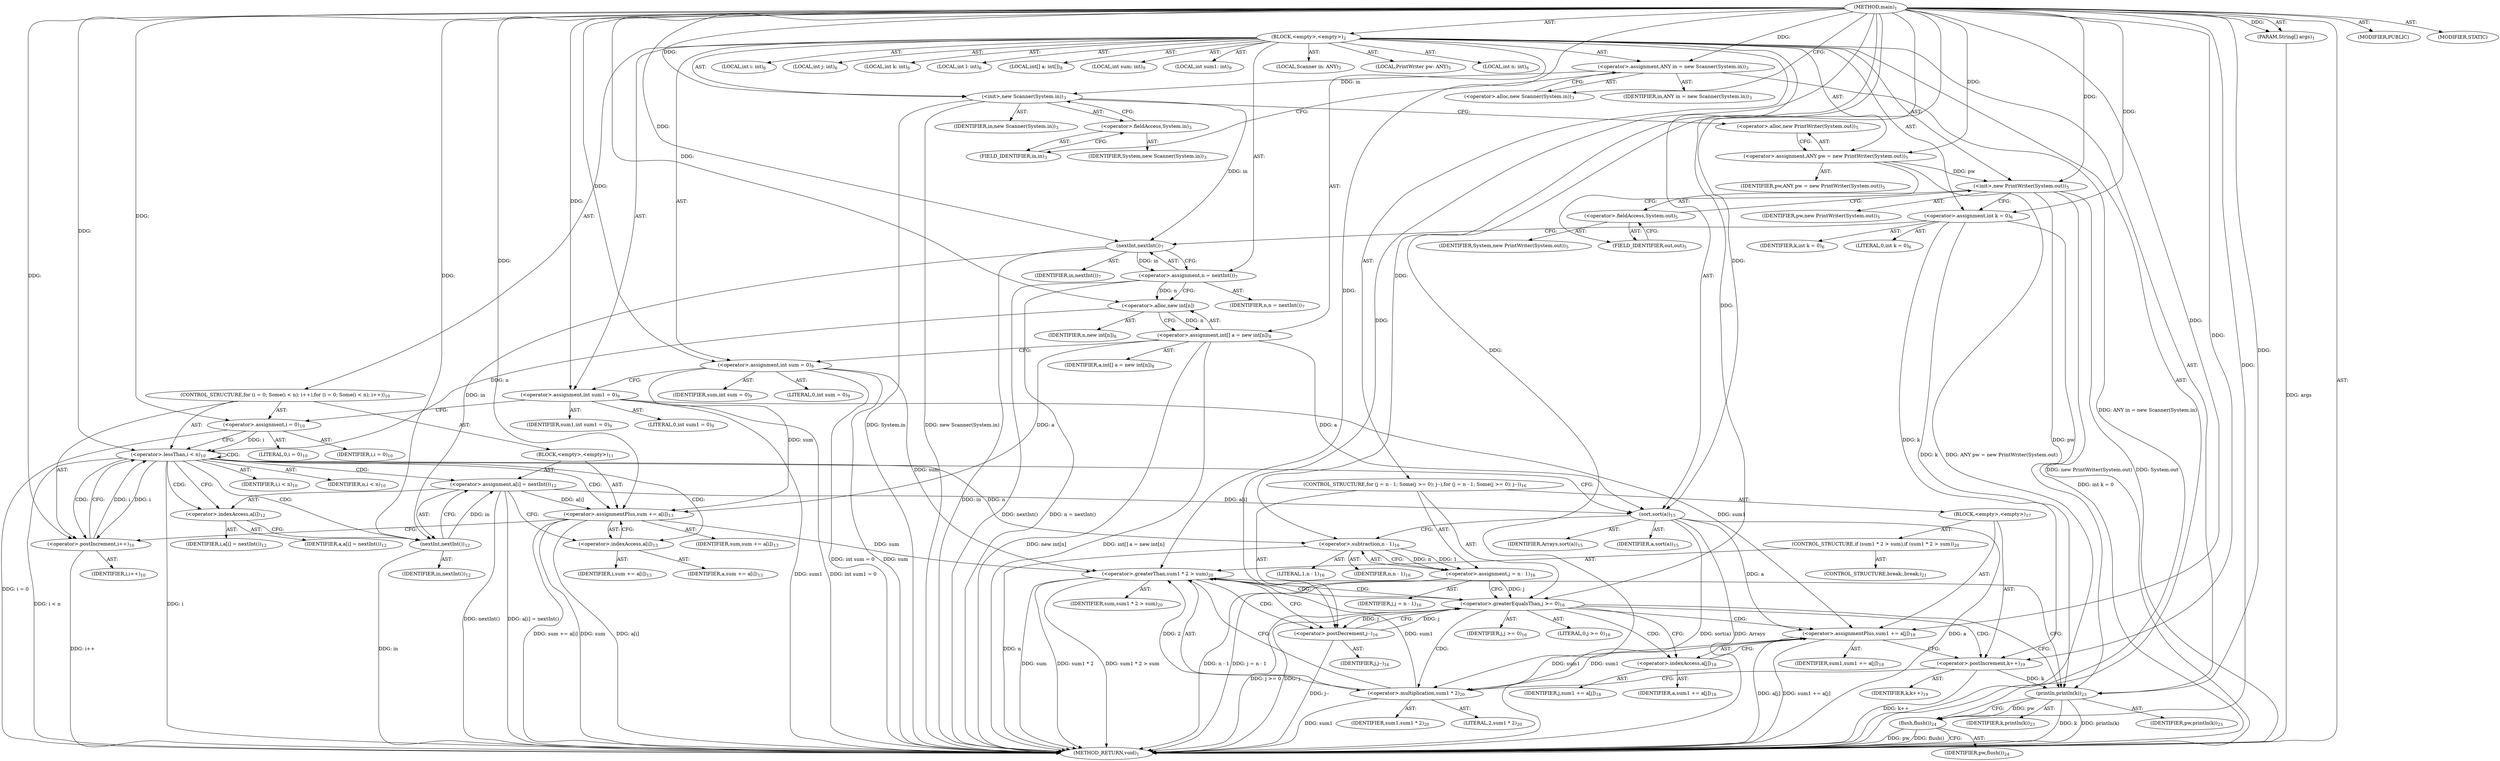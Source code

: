 digraph "main" {  
"21" [label = <(METHOD,main)<SUB>1</SUB>> ]
"22" [label = <(PARAM,String[] args)<SUB>1</SUB>> ]
"23" [label = <(BLOCK,&lt;empty&gt;,&lt;empty&gt;)<SUB>2</SUB>> ]
"4" [label = <(LOCAL,Scanner in: ANY)<SUB>3</SUB>> ]
"24" [label = <(&lt;operator&gt;.assignment,ANY in = new Scanner(System.in))<SUB>3</SUB>> ]
"25" [label = <(IDENTIFIER,in,ANY in = new Scanner(System.in))<SUB>3</SUB>> ]
"26" [label = <(&lt;operator&gt;.alloc,new Scanner(System.in))<SUB>3</SUB>> ]
"27" [label = <(&lt;init&gt;,new Scanner(System.in))<SUB>3</SUB>> ]
"3" [label = <(IDENTIFIER,in,new Scanner(System.in))<SUB>3</SUB>> ]
"28" [label = <(&lt;operator&gt;.fieldAccess,System.in)<SUB>3</SUB>> ]
"29" [label = <(IDENTIFIER,System,new Scanner(System.in))<SUB>3</SUB>> ]
"30" [label = <(FIELD_IDENTIFIER,in,in)<SUB>3</SUB>> ]
"6" [label = <(LOCAL,PrintWriter pw: ANY)<SUB>5</SUB>> ]
"31" [label = <(&lt;operator&gt;.assignment,ANY pw = new PrintWriter(System.out))<SUB>5</SUB>> ]
"32" [label = <(IDENTIFIER,pw,ANY pw = new PrintWriter(System.out))<SUB>5</SUB>> ]
"33" [label = <(&lt;operator&gt;.alloc,new PrintWriter(System.out))<SUB>5</SUB>> ]
"34" [label = <(&lt;init&gt;,new PrintWriter(System.out))<SUB>5</SUB>> ]
"5" [label = <(IDENTIFIER,pw,new PrintWriter(System.out))<SUB>5</SUB>> ]
"35" [label = <(&lt;operator&gt;.fieldAccess,System.out)<SUB>5</SUB>> ]
"36" [label = <(IDENTIFIER,System,new PrintWriter(System.out))<SUB>5</SUB>> ]
"37" [label = <(FIELD_IDENTIFIER,out,out)<SUB>5</SUB>> ]
"38" [label = <(LOCAL,int n: int)<SUB>6</SUB>> ]
"39" [label = <(LOCAL,int i: int)<SUB>6</SUB>> ]
"40" [label = <(LOCAL,int j: int)<SUB>6</SUB>> ]
"41" [label = <(LOCAL,int k: int)<SUB>6</SUB>> ]
"42" [label = <(LOCAL,int l: int)<SUB>6</SUB>> ]
"43" [label = <(&lt;operator&gt;.assignment,int k = 0)<SUB>6</SUB>> ]
"44" [label = <(IDENTIFIER,k,int k = 0)<SUB>6</SUB>> ]
"45" [label = <(LITERAL,0,int k = 0)<SUB>6</SUB>> ]
"46" [label = <(&lt;operator&gt;.assignment,n = nextInt())<SUB>7</SUB>> ]
"47" [label = <(IDENTIFIER,n,n = nextInt())<SUB>7</SUB>> ]
"48" [label = <(nextInt,nextInt())<SUB>7</SUB>> ]
"49" [label = <(IDENTIFIER,in,nextInt())<SUB>7</SUB>> ]
"50" [label = <(LOCAL,int[] a: int[])<SUB>8</SUB>> ]
"51" [label = <(&lt;operator&gt;.assignment,int[] a = new int[n])<SUB>8</SUB>> ]
"52" [label = <(IDENTIFIER,a,int[] a = new int[n])<SUB>8</SUB>> ]
"53" [label = <(&lt;operator&gt;.alloc,new int[n])> ]
"54" [label = <(IDENTIFIER,n,new int[n])<SUB>8</SUB>> ]
"55" [label = <(LOCAL,int sum: int)<SUB>9</SUB>> ]
"56" [label = <(LOCAL,int sum1: int)<SUB>9</SUB>> ]
"57" [label = <(&lt;operator&gt;.assignment,int sum = 0)<SUB>9</SUB>> ]
"58" [label = <(IDENTIFIER,sum,int sum = 0)<SUB>9</SUB>> ]
"59" [label = <(LITERAL,0,int sum = 0)<SUB>9</SUB>> ]
"60" [label = <(&lt;operator&gt;.assignment,int sum1 = 0)<SUB>9</SUB>> ]
"61" [label = <(IDENTIFIER,sum1,int sum1 = 0)<SUB>9</SUB>> ]
"62" [label = <(LITERAL,0,int sum1 = 0)<SUB>9</SUB>> ]
"63" [label = <(CONTROL_STRUCTURE,for (i = 0; Some(i &lt; n); i++),for (i = 0; Some(i &lt; n); i++))<SUB>10</SUB>> ]
"64" [label = <(&lt;operator&gt;.assignment,i = 0)<SUB>10</SUB>> ]
"65" [label = <(IDENTIFIER,i,i = 0)<SUB>10</SUB>> ]
"66" [label = <(LITERAL,0,i = 0)<SUB>10</SUB>> ]
"67" [label = <(&lt;operator&gt;.lessThan,i &lt; n)<SUB>10</SUB>> ]
"68" [label = <(IDENTIFIER,i,i &lt; n)<SUB>10</SUB>> ]
"69" [label = <(IDENTIFIER,n,i &lt; n)<SUB>10</SUB>> ]
"70" [label = <(&lt;operator&gt;.postIncrement,i++)<SUB>10</SUB>> ]
"71" [label = <(IDENTIFIER,i,i++)<SUB>10</SUB>> ]
"72" [label = <(BLOCK,&lt;empty&gt;,&lt;empty&gt;)<SUB>11</SUB>> ]
"73" [label = <(&lt;operator&gt;.assignment,a[i] = nextInt())<SUB>12</SUB>> ]
"74" [label = <(&lt;operator&gt;.indexAccess,a[i])<SUB>12</SUB>> ]
"75" [label = <(IDENTIFIER,a,a[i] = nextInt())<SUB>12</SUB>> ]
"76" [label = <(IDENTIFIER,i,a[i] = nextInt())<SUB>12</SUB>> ]
"77" [label = <(nextInt,nextInt())<SUB>12</SUB>> ]
"78" [label = <(IDENTIFIER,in,nextInt())<SUB>12</SUB>> ]
"79" [label = <(&lt;operator&gt;.assignmentPlus,sum += a[i])<SUB>13</SUB>> ]
"80" [label = <(IDENTIFIER,sum,sum += a[i])<SUB>13</SUB>> ]
"81" [label = <(&lt;operator&gt;.indexAccess,a[i])<SUB>13</SUB>> ]
"82" [label = <(IDENTIFIER,a,sum += a[i])<SUB>13</SUB>> ]
"83" [label = <(IDENTIFIER,i,sum += a[i])<SUB>13</SUB>> ]
"84" [label = <(sort,sort(a))<SUB>15</SUB>> ]
"85" [label = <(IDENTIFIER,Arrays,sort(a))<SUB>15</SUB>> ]
"86" [label = <(IDENTIFIER,a,sort(a))<SUB>15</SUB>> ]
"87" [label = <(CONTROL_STRUCTURE,for (j = n - 1; Some(j &gt;= 0); j--),for (j = n - 1; Some(j &gt;= 0); j--))<SUB>16</SUB>> ]
"88" [label = <(&lt;operator&gt;.assignment,j = n - 1)<SUB>16</SUB>> ]
"89" [label = <(IDENTIFIER,j,j = n - 1)<SUB>16</SUB>> ]
"90" [label = <(&lt;operator&gt;.subtraction,n - 1)<SUB>16</SUB>> ]
"91" [label = <(IDENTIFIER,n,n - 1)<SUB>16</SUB>> ]
"92" [label = <(LITERAL,1,n - 1)<SUB>16</SUB>> ]
"93" [label = <(&lt;operator&gt;.greaterEqualsThan,j &gt;= 0)<SUB>16</SUB>> ]
"94" [label = <(IDENTIFIER,j,j &gt;= 0)<SUB>16</SUB>> ]
"95" [label = <(LITERAL,0,j &gt;= 0)<SUB>16</SUB>> ]
"96" [label = <(&lt;operator&gt;.postDecrement,j--)<SUB>16</SUB>> ]
"97" [label = <(IDENTIFIER,j,j--)<SUB>16</SUB>> ]
"98" [label = <(BLOCK,&lt;empty&gt;,&lt;empty&gt;)<SUB>17</SUB>> ]
"99" [label = <(&lt;operator&gt;.assignmentPlus,sum1 += a[j])<SUB>18</SUB>> ]
"100" [label = <(IDENTIFIER,sum1,sum1 += a[j])<SUB>18</SUB>> ]
"101" [label = <(&lt;operator&gt;.indexAccess,a[j])<SUB>18</SUB>> ]
"102" [label = <(IDENTIFIER,a,sum1 += a[j])<SUB>18</SUB>> ]
"103" [label = <(IDENTIFIER,j,sum1 += a[j])<SUB>18</SUB>> ]
"104" [label = <(&lt;operator&gt;.postIncrement,k++)<SUB>19</SUB>> ]
"105" [label = <(IDENTIFIER,k,k++)<SUB>19</SUB>> ]
"106" [label = <(CONTROL_STRUCTURE,if (sum1 * 2 &gt; sum),if (sum1 * 2 &gt; sum))<SUB>20</SUB>> ]
"107" [label = <(&lt;operator&gt;.greaterThan,sum1 * 2 &gt; sum)<SUB>20</SUB>> ]
"108" [label = <(&lt;operator&gt;.multiplication,sum1 * 2)<SUB>20</SUB>> ]
"109" [label = <(IDENTIFIER,sum1,sum1 * 2)<SUB>20</SUB>> ]
"110" [label = <(LITERAL,2,sum1 * 2)<SUB>20</SUB>> ]
"111" [label = <(IDENTIFIER,sum,sum1 * 2 &gt; sum)<SUB>20</SUB>> ]
"112" [label = <(CONTROL_STRUCTURE,break;,break;)<SUB>21</SUB>> ]
"113" [label = <(println,println(k))<SUB>23</SUB>> ]
"114" [label = <(IDENTIFIER,pw,println(k))<SUB>23</SUB>> ]
"115" [label = <(IDENTIFIER,k,println(k))<SUB>23</SUB>> ]
"116" [label = <(flush,flush())<SUB>24</SUB>> ]
"117" [label = <(IDENTIFIER,pw,flush())<SUB>24</SUB>> ]
"118" [label = <(MODIFIER,PUBLIC)> ]
"119" [label = <(MODIFIER,STATIC)> ]
"120" [label = <(METHOD_RETURN,void)<SUB>1</SUB>> ]
  "21" -> "22"  [ label = "AST: "] 
  "21" -> "23"  [ label = "AST: "] 
  "21" -> "118"  [ label = "AST: "] 
  "21" -> "119"  [ label = "AST: "] 
  "21" -> "120"  [ label = "AST: "] 
  "23" -> "4"  [ label = "AST: "] 
  "23" -> "24"  [ label = "AST: "] 
  "23" -> "27"  [ label = "AST: "] 
  "23" -> "6"  [ label = "AST: "] 
  "23" -> "31"  [ label = "AST: "] 
  "23" -> "34"  [ label = "AST: "] 
  "23" -> "38"  [ label = "AST: "] 
  "23" -> "39"  [ label = "AST: "] 
  "23" -> "40"  [ label = "AST: "] 
  "23" -> "41"  [ label = "AST: "] 
  "23" -> "42"  [ label = "AST: "] 
  "23" -> "43"  [ label = "AST: "] 
  "23" -> "46"  [ label = "AST: "] 
  "23" -> "50"  [ label = "AST: "] 
  "23" -> "51"  [ label = "AST: "] 
  "23" -> "55"  [ label = "AST: "] 
  "23" -> "56"  [ label = "AST: "] 
  "23" -> "57"  [ label = "AST: "] 
  "23" -> "60"  [ label = "AST: "] 
  "23" -> "63"  [ label = "AST: "] 
  "23" -> "84"  [ label = "AST: "] 
  "23" -> "87"  [ label = "AST: "] 
  "23" -> "113"  [ label = "AST: "] 
  "23" -> "116"  [ label = "AST: "] 
  "24" -> "25"  [ label = "AST: "] 
  "24" -> "26"  [ label = "AST: "] 
  "27" -> "3"  [ label = "AST: "] 
  "27" -> "28"  [ label = "AST: "] 
  "28" -> "29"  [ label = "AST: "] 
  "28" -> "30"  [ label = "AST: "] 
  "31" -> "32"  [ label = "AST: "] 
  "31" -> "33"  [ label = "AST: "] 
  "34" -> "5"  [ label = "AST: "] 
  "34" -> "35"  [ label = "AST: "] 
  "35" -> "36"  [ label = "AST: "] 
  "35" -> "37"  [ label = "AST: "] 
  "43" -> "44"  [ label = "AST: "] 
  "43" -> "45"  [ label = "AST: "] 
  "46" -> "47"  [ label = "AST: "] 
  "46" -> "48"  [ label = "AST: "] 
  "48" -> "49"  [ label = "AST: "] 
  "51" -> "52"  [ label = "AST: "] 
  "51" -> "53"  [ label = "AST: "] 
  "53" -> "54"  [ label = "AST: "] 
  "57" -> "58"  [ label = "AST: "] 
  "57" -> "59"  [ label = "AST: "] 
  "60" -> "61"  [ label = "AST: "] 
  "60" -> "62"  [ label = "AST: "] 
  "63" -> "64"  [ label = "AST: "] 
  "63" -> "67"  [ label = "AST: "] 
  "63" -> "70"  [ label = "AST: "] 
  "63" -> "72"  [ label = "AST: "] 
  "64" -> "65"  [ label = "AST: "] 
  "64" -> "66"  [ label = "AST: "] 
  "67" -> "68"  [ label = "AST: "] 
  "67" -> "69"  [ label = "AST: "] 
  "70" -> "71"  [ label = "AST: "] 
  "72" -> "73"  [ label = "AST: "] 
  "72" -> "79"  [ label = "AST: "] 
  "73" -> "74"  [ label = "AST: "] 
  "73" -> "77"  [ label = "AST: "] 
  "74" -> "75"  [ label = "AST: "] 
  "74" -> "76"  [ label = "AST: "] 
  "77" -> "78"  [ label = "AST: "] 
  "79" -> "80"  [ label = "AST: "] 
  "79" -> "81"  [ label = "AST: "] 
  "81" -> "82"  [ label = "AST: "] 
  "81" -> "83"  [ label = "AST: "] 
  "84" -> "85"  [ label = "AST: "] 
  "84" -> "86"  [ label = "AST: "] 
  "87" -> "88"  [ label = "AST: "] 
  "87" -> "93"  [ label = "AST: "] 
  "87" -> "96"  [ label = "AST: "] 
  "87" -> "98"  [ label = "AST: "] 
  "88" -> "89"  [ label = "AST: "] 
  "88" -> "90"  [ label = "AST: "] 
  "90" -> "91"  [ label = "AST: "] 
  "90" -> "92"  [ label = "AST: "] 
  "93" -> "94"  [ label = "AST: "] 
  "93" -> "95"  [ label = "AST: "] 
  "96" -> "97"  [ label = "AST: "] 
  "98" -> "99"  [ label = "AST: "] 
  "98" -> "104"  [ label = "AST: "] 
  "98" -> "106"  [ label = "AST: "] 
  "99" -> "100"  [ label = "AST: "] 
  "99" -> "101"  [ label = "AST: "] 
  "101" -> "102"  [ label = "AST: "] 
  "101" -> "103"  [ label = "AST: "] 
  "104" -> "105"  [ label = "AST: "] 
  "106" -> "107"  [ label = "AST: "] 
  "106" -> "112"  [ label = "AST: "] 
  "107" -> "108"  [ label = "AST: "] 
  "107" -> "111"  [ label = "AST: "] 
  "108" -> "109"  [ label = "AST: "] 
  "108" -> "110"  [ label = "AST: "] 
  "113" -> "114"  [ label = "AST: "] 
  "113" -> "115"  [ label = "AST: "] 
  "116" -> "117"  [ label = "AST: "] 
  "24" -> "30"  [ label = "CFG: "] 
  "27" -> "33"  [ label = "CFG: "] 
  "31" -> "37"  [ label = "CFG: "] 
  "34" -> "43"  [ label = "CFG: "] 
  "43" -> "48"  [ label = "CFG: "] 
  "46" -> "53"  [ label = "CFG: "] 
  "51" -> "57"  [ label = "CFG: "] 
  "57" -> "60"  [ label = "CFG: "] 
  "60" -> "64"  [ label = "CFG: "] 
  "84" -> "90"  [ label = "CFG: "] 
  "113" -> "116"  [ label = "CFG: "] 
  "116" -> "120"  [ label = "CFG: "] 
  "26" -> "24"  [ label = "CFG: "] 
  "28" -> "27"  [ label = "CFG: "] 
  "33" -> "31"  [ label = "CFG: "] 
  "35" -> "34"  [ label = "CFG: "] 
  "48" -> "46"  [ label = "CFG: "] 
  "53" -> "51"  [ label = "CFG: "] 
  "64" -> "67"  [ label = "CFG: "] 
  "67" -> "74"  [ label = "CFG: "] 
  "67" -> "84"  [ label = "CFG: "] 
  "70" -> "67"  [ label = "CFG: "] 
  "88" -> "93"  [ label = "CFG: "] 
  "93" -> "101"  [ label = "CFG: "] 
  "93" -> "113"  [ label = "CFG: "] 
  "96" -> "93"  [ label = "CFG: "] 
  "30" -> "28"  [ label = "CFG: "] 
  "37" -> "35"  [ label = "CFG: "] 
  "73" -> "81"  [ label = "CFG: "] 
  "79" -> "70"  [ label = "CFG: "] 
  "90" -> "88"  [ label = "CFG: "] 
  "99" -> "104"  [ label = "CFG: "] 
  "104" -> "108"  [ label = "CFG: "] 
  "74" -> "77"  [ label = "CFG: "] 
  "77" -> "73"  [ label = "CFG: "] 
  "81" -> "79"  [ label = "CFG: "] 
  "101" -> "99"  [ label = "CFG: "] 
  "107" -> "113"  [ label = "CFG: "] 
  "107" -> "96"  [ label = "CFG: "] 
  "108" -> "107"  [ label = "CFG: "] 
  "21" -> "26"  [ label = "CFG: "] 
  "22" -> "120"  [ label = "DDG: args"] 
  "24" -> "120"  [ label = "DDG: ANY in = new Scanner(System.in)"] 
  "27" -> "120"  [ label = "DDG: System.in"] 
  "27" -> "120"  [ label = "DDG: new Scanner(System.in)"] 
  "31" -> "120"  [ label = "DDG: ANY pw = new PrintWriter(System.out)"] 
  "34" -> "120"  [ label = "DDG: System.out"] 
  "34" -> "120"  [ label = "DDG: new PrintWriter(System.out)"] 
  "43" -> "120"  [ label = "DDG: int k = 0"] 
  "48" -> "120"  [ label = "DDG: in"] 
  "46" -> "120"  [ label = "DDG: nextInt()"] 
  "46" -> "120"  [ label = "DDG: n = nextInt()"] 
  "51" -> "120"  [ label = "DDG: new int[n]"] 
  "51" -> "120"  [ label = "DDG: int[] a = new int[n]"] 
  "57" -> "120"  [ label = "DDG: sum"] 
  "57" -> "120"  [ label = "DDG: int sum = 0"] 
  "60" -> "120"  [ label = "DDG: sum1"] 
  "60" -> "120"  [ label = "DDG: int sum1 = 0"] 
  "64" -> "120"  [ label = "DDG: i = 0"] 
  "67" -> "120"  [ label = "DDG: i"] 
  "67" -> "120"  [ label = "DDG: i &lt; n"] 
  "84" -> "120"  [ label = "DDG: a"] 
  "84" -> "120"  [ label = "DDG: sort(a)"] 
  "90" -> "120"  [ label = "DDG: n"] 
  "88" -> "120"  [ label = "DDG: n - 1"] 
  "88" -> "120"  [ label = "DDG: j = n - 1"] 
  "93" -> "120"  [ label = "DDG: j"] 
  "93" -> "120"  [ label = "DDG: j &gt;= 0"] 
  "99" -> "120"  [ label = "DDG: a[j]"] 
  "99" -> "120"  [ label = "DDG: sum1 += a[j]"] 
  "104" -> "120"  [ label = "DDG: k++"] 
  "108" -> "120"  [ label = "DDG: sum1"] 
  "107" -> "120"  [ label = "DDG: sum1 * 2"] 
  "107" -> "120"  [ label = "DDG: sum"] 
  "107" -> "120"  [ label = "DDG: sum1 * 2 &gt; sum"] 
  "96" -> "120"  [ label = "DDG: j--"] 
  "113" -> "120"  [ label = "DDG: k"] 
  "113" -> "120"  [ label = "DDG: println(k)"] 
  "116" -> "120"  [ label = "DDG: pw"] 
  "116" -> "120"  [ label = "DDG: flush()"] 
  "77" -> "120"  [ label = "DDG: in"] 
  "73" -> "120"  [ label = "DDG: nextInt()"] 
  "73" -> "120"  [ label = "DDG: a[i] = nextInt()"] 
  "79" -> "120"  [ label = "DDG: sum"] 
  "79" -> "120"  [ label = "DDG: a[i]"] 
  "79" -> "120"  [ label = "DDG: sum += a[i]"] 
  "70" -> "120"  [ label = "DDG: i++"] 
  "84" -> "120"  [ label = "DDG: Arrays"] 
  "21" -> "22"  [ label = "DDG: "] 
  "21" -> "24"  [ label = "DDG: "] 
  "21" -> "31"  [ label = "DDG: "] 
  "21" -> "43"  [ label = "DDG: "] 
  "48" -> "46"  [ label = "DDG: in"] 
  "53" -> "51"  [ label = "DDG: n"] 
  "21" -> "57"  [ label = "DDG: "] 
  "21" -> "60"  [ label = "DDG: "] 
  "24" -> "27"  [ label = "DDG: in"] 
  "21" -> "27"  [ label = "DDG: "] 
  "31" -> "34"  [ label = "DDG: pw"] 
  "21" -> "34"  [ label = "DDG: "] 
  "21" -> "64"  [ label = "DDG: "] 
  "21" -> "84"  [ label = "DDG: "] 
  "51" -> "84"  [ label = "DDG: a"] 
  "73" -> "84"  [ label = "DDG: a[i]"] 
  "90" -> "88"  [ label = "DDG: n"] 
  "90" -> "88"  [ label = "DDG: 1"] 
  "34" -> "113"  [ label = "DDG: pw"] 
  "21" -> "113"  [ label = "DDG: "] 
  "43" -> "113"  [ label = "DDG: k"] 
  "104" -> "113"  [ label = "DDG: k"] 
  "113" -> "116"  [ label = "DDG: pw"] 
  "21" -> "116"  [ label = "DDG: "] 
  "27" -> "48"  [ label = "DDG: in"] 
  "21" -> "48"  [ label = "DDG: "] 
  "46" -> "53"  [ label = "DDG: n"] 
  "21" -> "53"  [ label = "DDG: "] 
  "64" -> "67"  [ label = "DDG: i"] 
  "70" -> "67"  [ label = "DDG: i"] 
  "21" -> "67"  [ label = "DDG: "] 
  "53" -> "67"  [ label = "DDG: n"] 
  "67" -> "70"  [ label = "DDG: i"] 
  "21" -> "70"  [ label = "DDG: "] 
  "77" -> "73"  [ label = "DDG: in"] 
  "51" -> "79"  [ label = "DDG: a"] 
  "73" -> "79"  [ label = "DDG: a[i]"] 
  "88" -> "93"  [ label = "DDG: j"] 
  "96" -> "93"  [ label = "DDG: j"] 
  "21" -> "93"  [ label = "DDG: "] 
  "93" -> "96"  [ label = "DDG: j"] 
  "21" -> "96"  [ label = "DDG: "] 
  "84" -> "99"  [ label = "DDG: a"] 
  "57" -> "79"  [ label = "DDG: sum"] 
  "21" -> "79"  [ label = "DDG: "] 
  "67" -> "90"  [ label = "DDG: n"] 
  "21" -> "90"  [ label = "DDG: "] 
  "60" -> "99"  [ label = "DDG: sum1"] 
  "108" -> "99"  [ label = "DDG: sum1"] 
  "21" -> "99"  [ label = "DDG: "] 
  "43" -> "104"  [ label = "DDG: k"] 
  "21" -> "104"  [ label = "DDG: "] 
  "48" -> "77"  [ label = "DDG: in"] 
  "21" -> "77"  [ label = "DDG: "] 
  "108" -> "107"  [ label = "DDG: sum1"] 
  "108" -> "107"  [ label = "DDG: 2"] 
  "57" -> "107"  [ label = "DDG: sum"] 
  "79" -> "107"  [ label = "DDG: sum"] 
  "21" -> "107"  [ label = "DDG: "] 
  "99" -> "108"  [ label = "DDG: sum1"] 
  "21" -> "108"  [ label = "DDG: "] 
  "67" -> "73"  [ label = "CDG: "] 
  "67" -> "77"  [ label = "CDG: "] 
  "67" -> "81"  [ label = "CDG: "] 
  "67" -> "67"  [ label = "CDG: "] 
  "67" -> "70"  [ label = "CDG: "] 
  "67" -> "74"  [ label = "CDG: "] 
  "67" -> "79"  [ label = "CDG: "] 
  "93" -> "107"  [ label = "CDG: "] 
  "93" -> "99"  [ label = "CDG: "] 
  "93" -> "104"  [ label = "CDG: "] 
  "93" -> "101"  [ label = "CDG: "] 
  "93" -> "108"  [ label = "CDG: "] 
  "107" -> "96"  [ label = "CDG: "] 
  "107" -> "93"  [ label = "CDG: "] 
}
